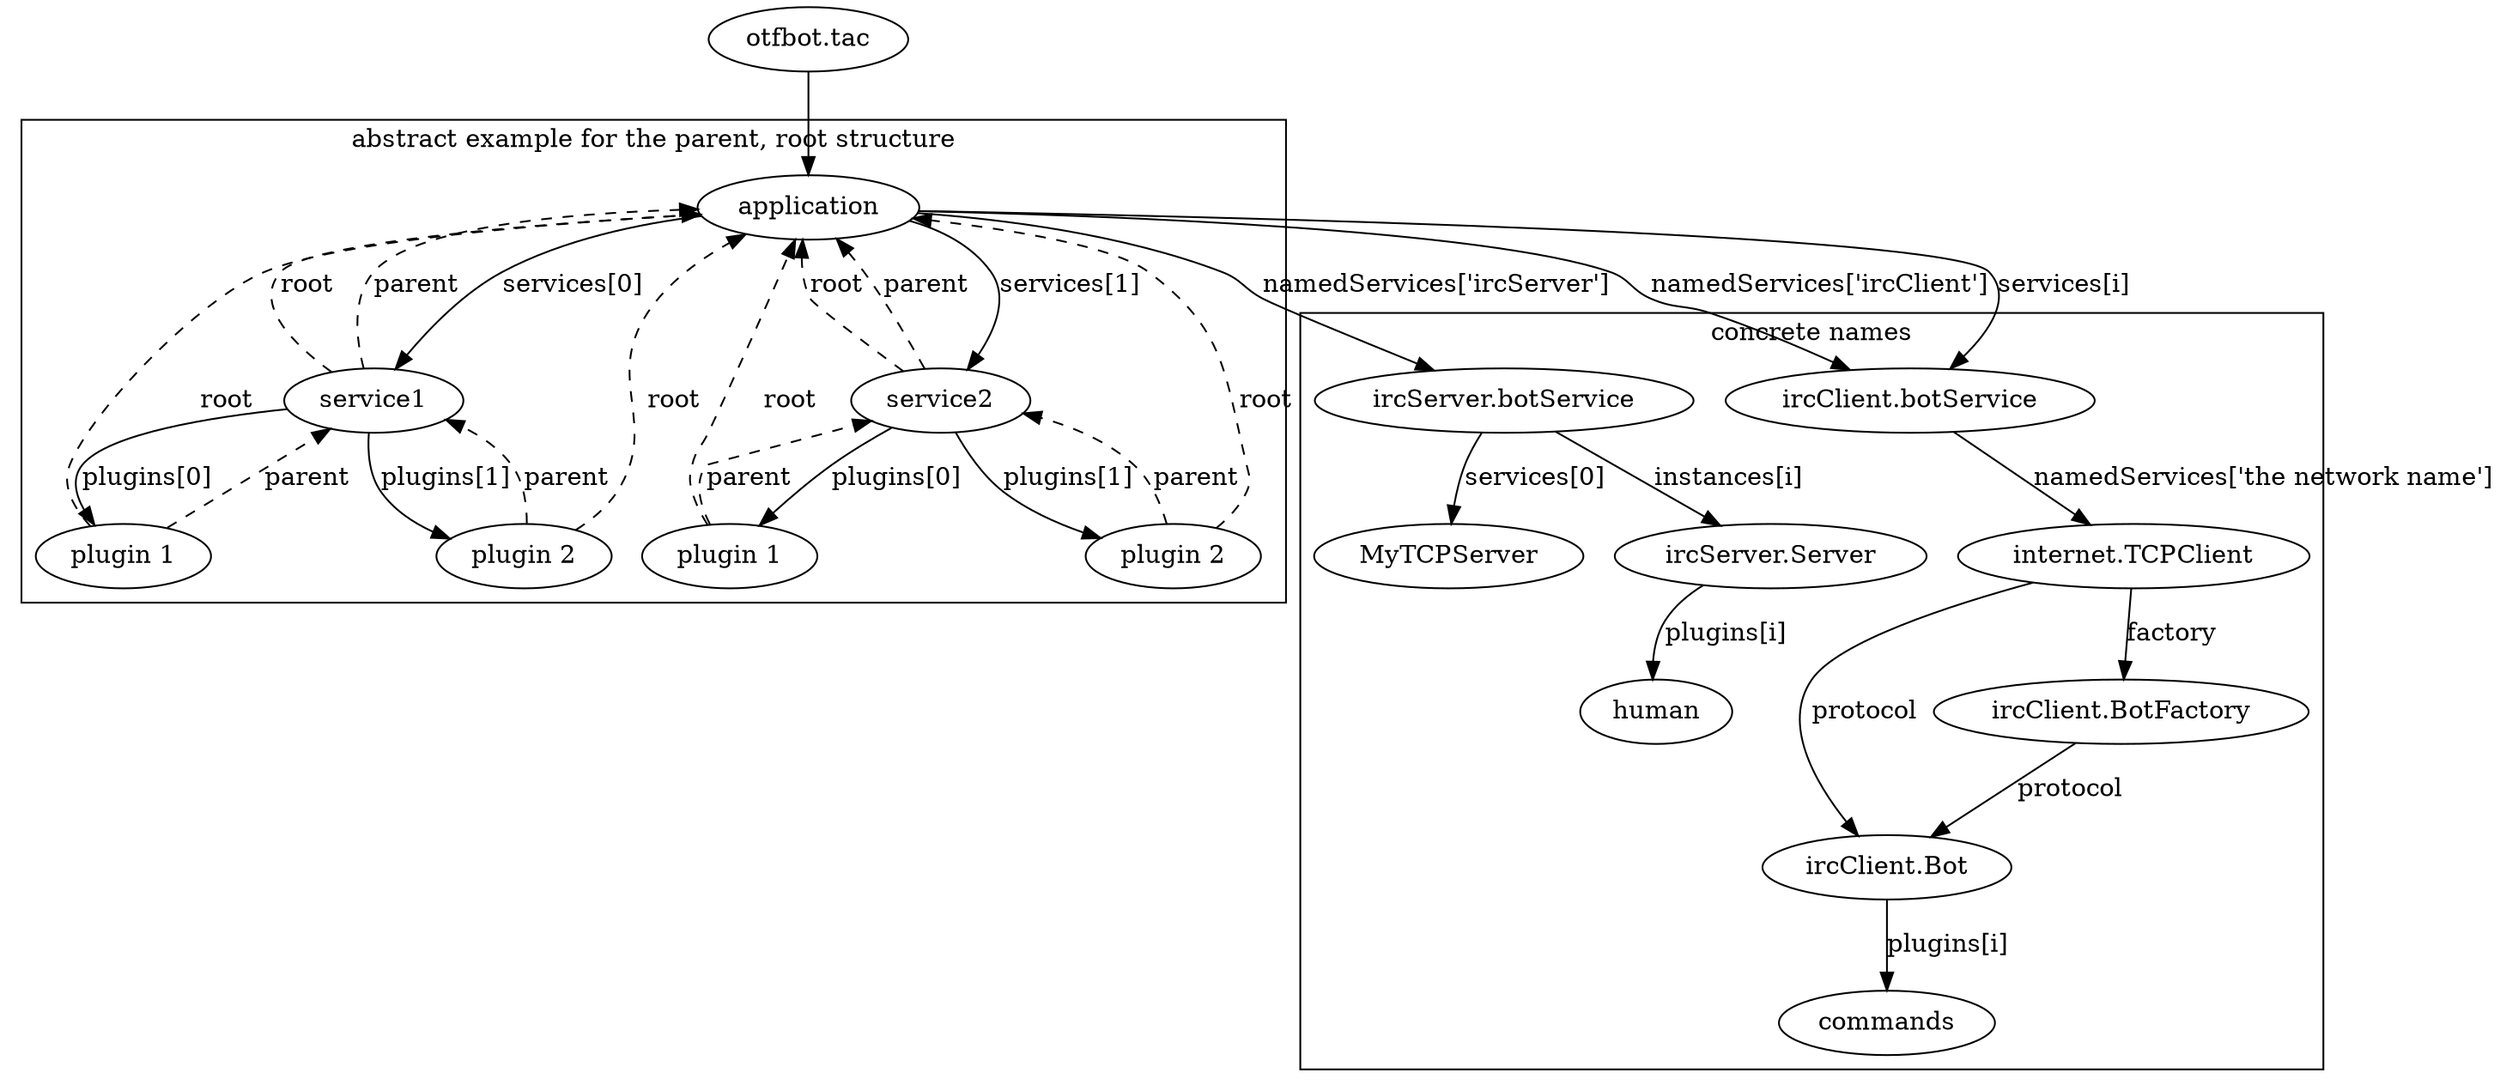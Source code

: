 digraph references {
    "otfbot.tac" -> application
    application
    //abstract
    subgraph cluster_abstract_example{
        label="abstract example for the parent, root structure"
        application -> service1 [label="services[0]"]
        application -> service2 [label="services[1]"]
        service1 -> application [label="root",style="dashed"]
        service1 -> application [label="parent",style="dashed"]
        service2 -> application [label="root",style="dashed"]
        service2 -> application [label="parent",style="dashed"]
        plugins1_1[label="plugin 1"]
        plugins1_2[label="plugin 2"]
        plugins2_1[label="plugin 1"]
        plugins2_2[label="plugin 2"]
        service1 -> plugins1_1 [label="plugins[0]"]
        service1 -> plugins1_2 [label="plugins[1]"]
        service2 -> plugins2_1 [label="plugins[0]"]
        service2 -> plugins2_2 [label="plugins[1]"]
        plugins1_1 -> service1 [label="parent",style="dashed"]
        plugins1_1 -> application [label="root",style="dashed"]
        plugins1_2 -> service1 [label="parent",style="dashed"]
        plugins1_2 -> application [label="root",style="dashed"]
        plugins2_1 -> service2 [label="parent",style="dashed"]
        plugins2_1 -> application [label="root",style="dashed"]
        plugins2_2 -> service2 [label="parent",style="dashed"]
        plugins2_2 -> application [label="root",style="dashed"]
    }
    //concrete
    subgraph cluster_concrete {
        label="concrete names"
        ircServerService [label="ircServer.botService"]
        ircClientService [label="ircClient.botService"]
        application -> ircServerService [label="namedServices['ircServer']"]
        ircServerService -> MyTCPServer [label="services[0]"]
        Server [label="ircServer.Server"]
        ircServerService -> Server[label="instances[i]"]
        Server -> human[label="plugins[i]"]
        application -> ircClientService[label="namedServices['ircClient']"]
        application -> ircClientService[label="services[i]"]
        ircConnection[label="internet.TCPClient"]
        ircClientService-> ircConnection[label="namedServices['the network name']"]
        ircFactory [label="ircClient.BotFactory"]
        ircConnection-> ircFactory [label="factory"]
        ircBot[label="ircClient.Bot"]
        ircConnection-> ircBot [label="protocol"]
        ircFactory -> ircBot [label="protocol"]
        ircPlugin [label="commands"]
        ircBot -> ircPlugin [label="plugins[i]"]

    }
}
